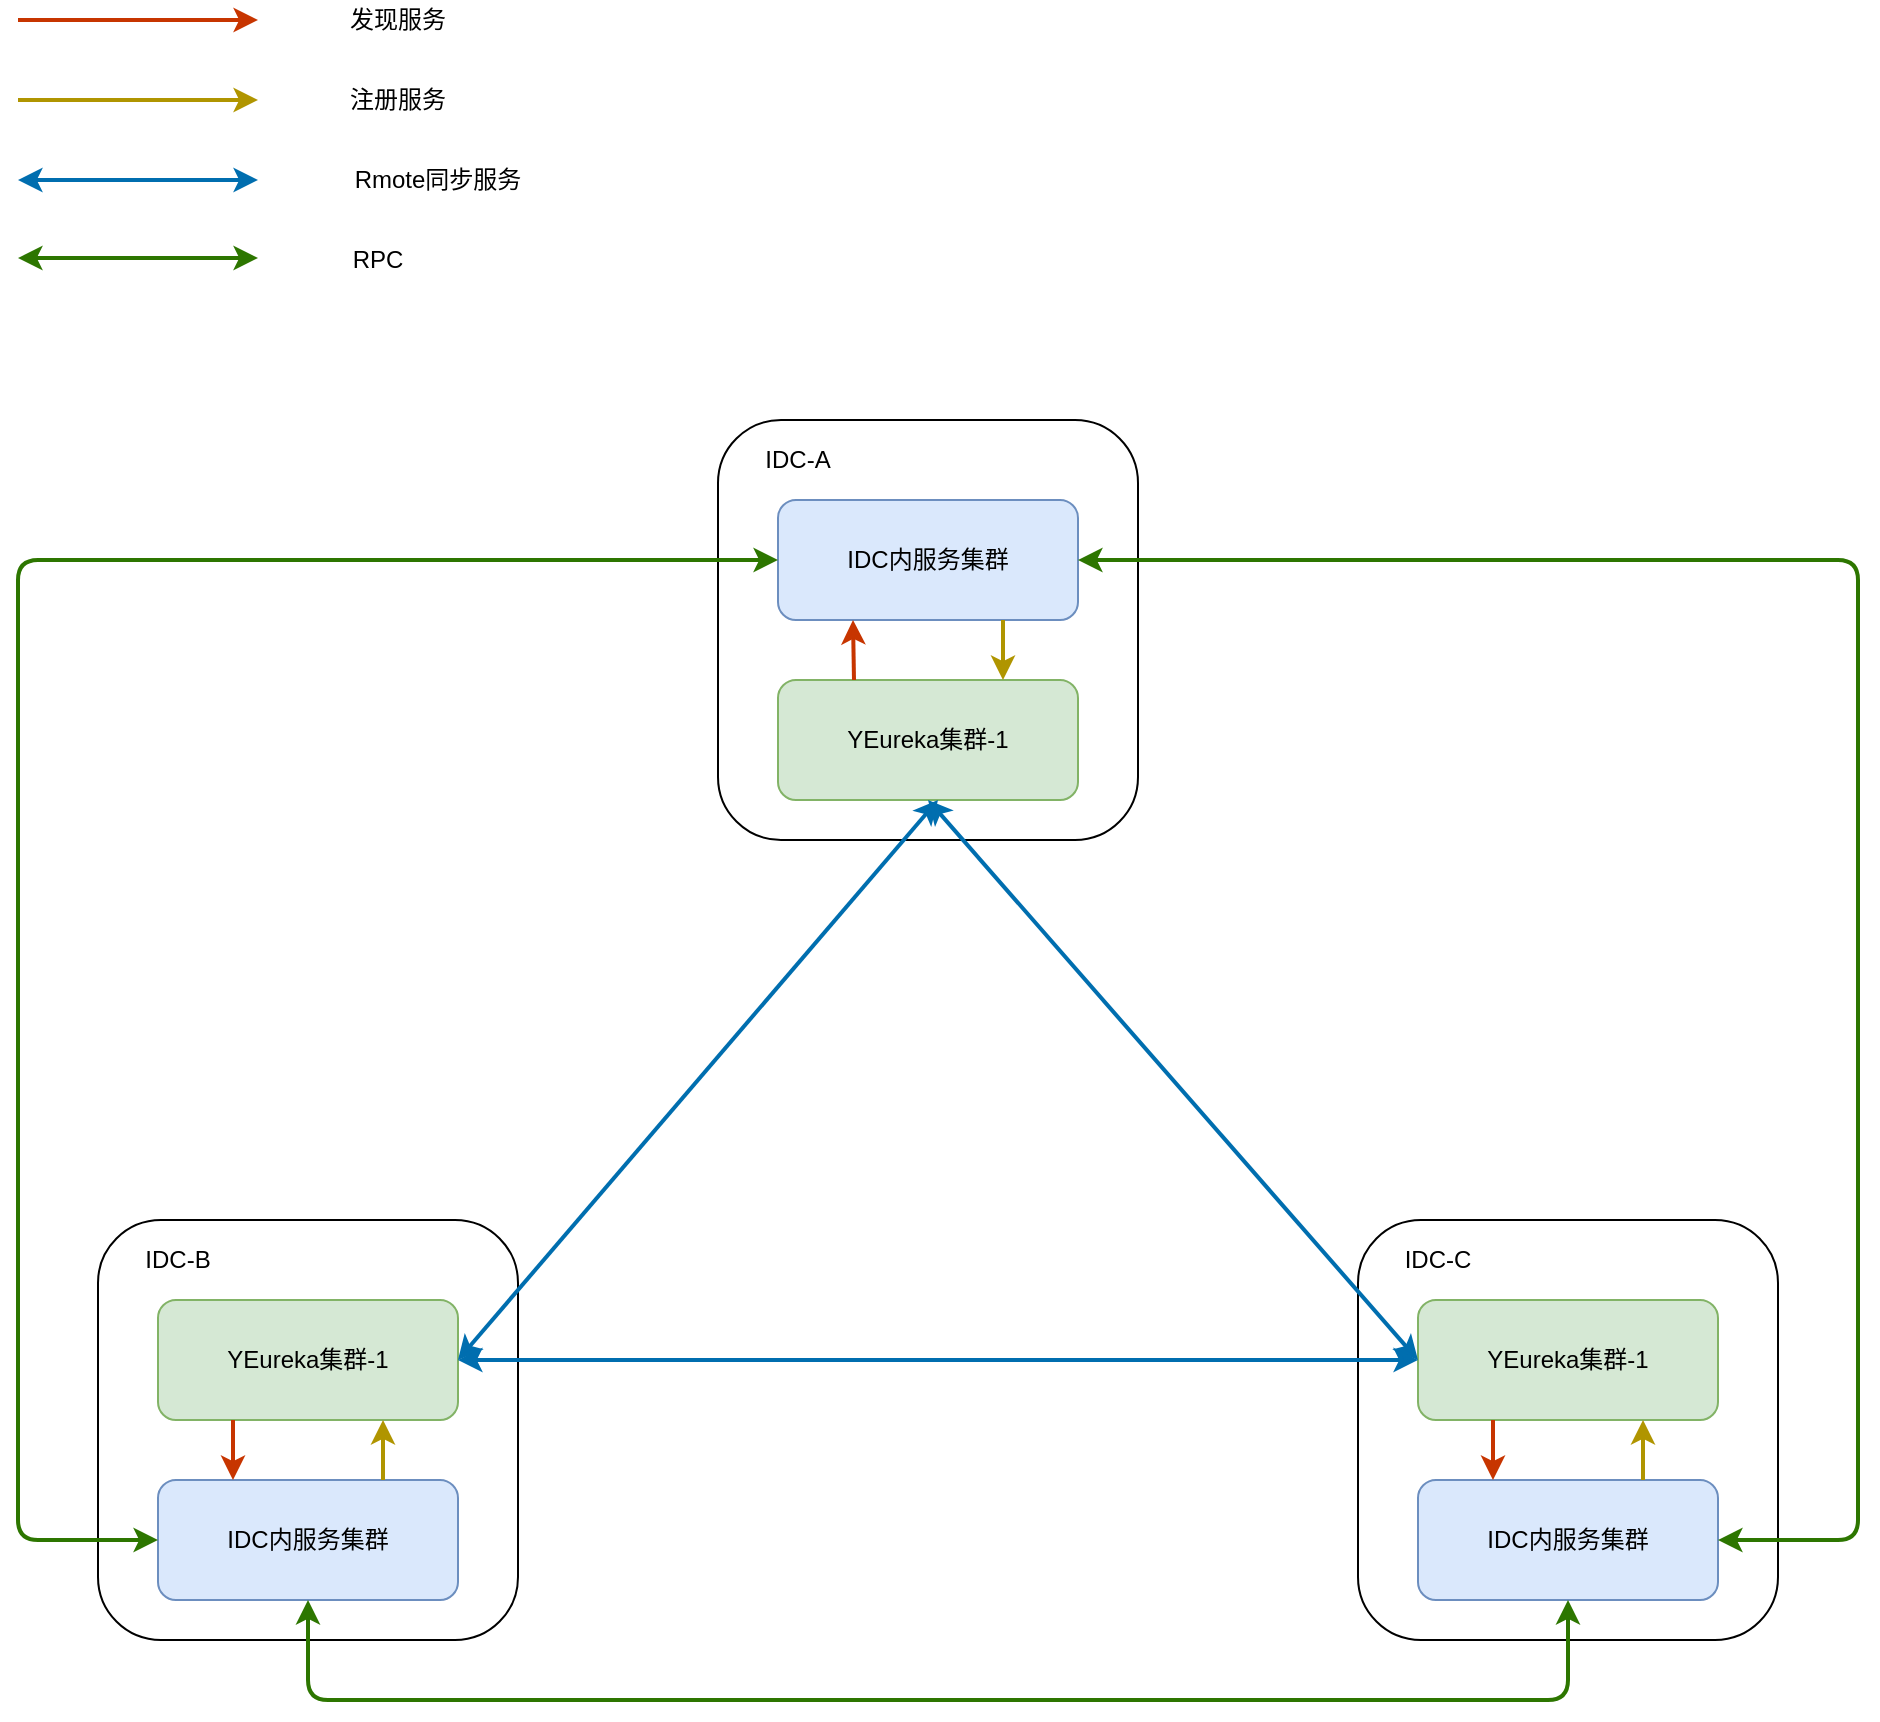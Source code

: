 <mxfile version="13.8.0" type="github">
  <diagram id="oLTQcHycqo5tb6mpDoaT" name="Page-1">
    <mxGraphModel dx="1422" dy="1963" grid="1" gridSize="10" guides="1" tooltips="1" connect="1" arrows="1" fold="1" page="1" pageScale="1" pageWidth="827" pageHeight="1169" math="0" shadow="0">
      <root>
        <mxCell id="0" />
        <mxCell id="1" parent="0" />
        <mxCell id="q3t6tNgOHvqSSlSUGWxc-1" value="" style="rounded=1;whiteSpace=wrap;html=1;" vertex="1" parent="1">
          <mxGeometry x="120" y="480" width="210" height="210" as="geometry" />
        </mxCell>
        <mxCell id="q3t6tNgOHvqSSlSUGWxc-2" value="YEureka集群-1" style="rounded=1;whiteSpace=wrap;html=1;fillColor=#d5e8d4;strokeColor=#82b366;" vertex="1" parent="1">
          <mxGeometry x="150" y="520" width="150" height="60" as="geometry" />
        </mxCell>
        <mxCell id="q3t6tNgOHvqSSlSUGWxc-3" value="IDC内服务集群" style="rounded=1;whiteSpace=wrap;html=1;fillColor=#dae8fc;strokeColor=#6c8ebf;" vertex="1" parent="1">
          <mxGeometry x="150" y="610" width="150" height="60" as="geometry" />
        </mxCell>
        <mxCell id="q3t6tNgOHvqSSlSUGWxc-4" value="IDC-B" style="text;html=1;strokeColor=none;fillColor=none;align=center;verticalAlign=middle;whiteSpace=wrap;rounded=0;" vertex="1" parent="1">
          <mxGeometry x="140" y="490" width="40" height="20" as="geometry" />
        </mxCell>
        <mxCell id="q3t6tNgOHvqSSlSUGWxc-6" value="" style="rounded=1;whiteSpace=wrap;html=1;" vertex="1" parent="1">
          <mxGeometry x="750" y="480" width="210" height="210" as="geometry" />
        </mxCell>
        <mxCell id="q3t6tNgOHvqSSlSUGWxc-7" value="YEureka集群-1" style="rounded=1;whiteSpace=wrap;html=1;fillColor=#d5e8d4;strokeColor=#82b366;" vertex="1" parent="1">
          <mxGeometry x="780" y="520" width="150" height="60" as="geometry" />
        </mxCell>
        <mxCell id="q3t6tNgOHvqSSlSUGWxc-8" value="IDC内服务集群" style="rounded=1;whiteSpace=wrap;html=1;fillColor=#dae8fc;strokeColor=#6c8ebf;" vertex="1" parent="1">
          <mxGeometry x="780" y="610" width="150" height="60" as="geometry" />
        </mxCell>
        <mxCell id="q3t6tNgOHvqSSlSUGWxc-9" value="IDC-C" style="text;html=1;strokeColor=none;fillColor=none;align=center;verticalAlign=middle;whiteSpace=wrap;rounded=0;" vertex="1" parent="1">
          <mxGeometry x="770" y="490" width="40" height="20" as="geometry" />
        </mxCell>
        <mxCell id="q3t6tNgOHvqSSlSUGWxc-10" value="" style="rounded=1;whiteSpace=wrap;html=1;" vertex="1" parent="1">
          <mxGeometry x="430" y="80" width="210" height="210" as="geometry" />
        </mxCell>
        <mxCell id="q3t6tNgOHvqSSlSUGWxc-11" value="IDC内服务集群" style="rounded=1;whiteSpace=wrap;html=1;fillColor=#dae8fc;strokeColor=#6c8ebf;" vertex="1" parent="1">
          <mxGeometry x="460" y="120" width="150" height="60" as="geometry" />
        </mxCell>
        <mxCell id="q3t6tNgOHvqSSlSUGWxc-12" value="YEureka集群-1" style="rounded=1;whiteSpace=wrap;html=1;fillColor=#d5e8d4;strokeColor=#82b366;" vertex="1" parent="1">
          <mxGeometry x="460" y="210" width="150" height="60" as="geometry" />
        </mxCell>
        <mxCell id="q3t6tNgOHvqSSlSUGWxc-13" value="IDC-A" style="text;html=1;strokeColor=none;fillColor=none;align=center;verticalAlign=middle;whiteSpace=wrap;rounded=0;" vertex="1" parent="1">
          <mxGeometry x="450" y="90" width="40" height="20" as="geometry" />
        </mxCell>
        <mxCell id="q3t6tNgOHvqSSlSUGWxc-14" value="" style="endArrow=classic;startArrow=classic;html=1;exitX=1;exitY=0.5;exitDx=0;exitDy=0;strokeWidth=2;fillColor=#1ba1e2;strokeColor=#006EAF;" edge="1" parent="1" source="q3t6tNgOHvqSSlSUGWxc-2">
          <mxGeometry width="50" height="50" relative="1" as="geometry">
            <mxPoint x="490" y="320" as="sourcePoint" />
            <mxPoint x="540" y="270" as="targetPoint" />
          </mxGeometry>
        </mxCell>
        <mxCell id="q3t6tNgOHvqSSlSUGWxc-15" value="" style="endArrow=classic;startArrow=classic;html=1;entryX=0.5;entryY=1;entryDx=0;entryDy=0;exitX=0;exitY=0.5;exitDx=0;exitDy=0;fillColor=#1ba1e2;strokeColor=#006EAF;strokeWidth=2;" edge="1" parent="1" source="q3t6tNgOHvqSSlSUGWxc-7" target="q3t6tNgOHvqSSlSUGWxc-12">
          <mxGeometry width="50" height="50" relative="1" as="geometry">
            <mxPoint x="80" y="430" as="sourcePoint" />
            <mxPoint x="130" y="380" as="targetPoint" />
          </mxGeometry>
        </mxCell>
        <mxCell id="q3t6tNgOHvqSSlSUGWxc-17" value="" style="endArrow=classic;startArrow=classic;html=1;exitX=0;exitY=0.5;exitDx=0;exitDy=0;fillColor=#1ba1e2;strokeColor=#006EAF;strokeWidth=2;" edge="1" parent="1" source="q3t6tNgOHvqSSlSUGWxc-7" target="q3t6tNgOHvqSSlSUGWxc-2">
          <mxGeometry width="50" height="50" relative="1" as="geometry">
            <mxPoint x="790" y="560" as="sourcePoint" />
            <mxPoint x="545" y="280" as="targetPoint" />
          </mxGeometry>
        </mxCell>
        <mxCell id="q3t6tNgOHvqSSlSUGWxc-20" value="" style="endArrow=classic;html=1;strokeWidth=2;entryX=0.25;entryY=1;entryDx=0;entryDy=0;fillColor=#fa6800;strokeColor=#C73500;" edge="1" parent="1" target="q3t6tNgOHvqSSlSUGWxc-11">
          <mxGeometry width="50" height="50" relative="1" as="geometry">
            <mxPoint x="498" y="210" as="sourcePoint" />
            <mxPoint x="550" y="180" as="targetPoint" />
          </mxGeometry>
        </mxCell>
        <mxCell id="q3t6tNgOHvqSSlSUGWxc-21" value="" style="endArrow=classic;html=1;strokeWidth=2;entryX=0.75;entryY=0;entryDx=0;entryDy=0;exitX=0.75;exitY=1;exitDx=0;exitDy=0;fillColor=#e3c800;strokeColor=#B09500;" edge="1" parent="1" source="q3t6tNgOHvqSSlSUGWxc-11" target="q3t6tNgOHvqSSlSUGWxc-12">
          <mxGeometry width="50" height="50" relative="1" as="geometry">
            <mxPoint x="508" y="220" as="sourcePoint" />
            <mxPoint x="507.5" y="190" as="targetPoint" />
          </mxGeometry>
        </mxCell>
        <mxCell id="q3t6tNgOHvqSSlSUGWxc-25" value="" style="endArrow=classic;html=1;strokeWidth=2;entryX=0.25;entryY=0;entryDx=0;entryDy=0;exitX=0.25;exitY=1;exitDx=0;exitDy=0;fillColor=#fa6800;strokeColor=#C73500;" edge="1" parent="1" source="q3t6tNgOHvqSSlSUGWxc-2" target="q3t6tNgOHvqSSlSUGWxc-3">
          <mxGeometry width="50" height="50" relative="1" as="geometry">
            <mxPoint x="120" y="400" as="sourcePoint" />
            <mxPoint x="170" y="350" as="targetPoint" />
          </mxGeometry>
        </mxCell>
        <mxCell id="q3t6tNgOHvqSSlSUGWxc-26" value="" style="endArrow=classic;html=1;strokeWidth=2;entryX=0.75;entryY=1;entryDx=0;entryDy=0;exitX=0.75;exitY=0;exitDx=0;exitDy=0;fillColor=#e3c800;strokeColor=#B09500;" edge="1" parent="1" source="q3t6tNgOHvqSSlSUGWxc-3" target="q3t6tNgOHvqSSlSUGWxc-2">
          <mxGeometry width="50" height="50" relative="1" as="geometry">
            <mxPoint x="390" y="640" as="sourcePoint" />
            <mxPoint x="260" y="350" as="targetPoint" />
          </mxGeometry>
        </mxCell>
        <mxCell id="q3t6tNgOHvqSSlSUGWxc-27" value="" style="endArrow=classic;html=1;strokeWidth=2;entryX=0.25;entryY=0;entryDx=0;entryDy=0;exitX=0.25;exitY=1;exitDx=0;exitDy=0;fillColor=#fa6800;strokeColor=#C73500;" edge="1" parent="1" source="q3t6tNgOHvqSSlSUGWxc-7" target="q3t6tNgOHvqSSlSUGWxc-8">
          <mxGeometry width="50" height="50" relative="1" as="geometry">
            <mxPoint x="197.5" y="590" as="sourcePoint" />
            <mxPoint x="197.5" y="620" as="targetPoint" />
          </mxGeometry>
        </mxCell>
        <mxCell id="q3t6tNgOHvqSSlSUGWxc-28" value="" style="endArrow=classic;html=1;strokeWidth=2;entryX=0.75;entryY=1;entryDx=0;entryDy=0;exitX=0.75;exitY=0;exitDx=0;exitDy=0;fillColor=#e3c800;strokeColor=#B09500;" edge="1" parent="1" source="q3t6tNgOHvqSSlSUGWxc-8" target="q3t6tNgOHvqSSlSUGWxc-7">
          <mxGeometry width="50" height="50" relative="1" as="geometry">
            <mxPoint x="272.5" y="620" as="sourcePoint" />
            <mxPoint x="272.5" y="590" as="targetPoint" />
          </mxGeometry>
        </mxCell>
        <mxCell id="q3t6tNgOHvqSSlSUGWxc-29" value="" style="endArrow=classic;startArrow=classic;html=1;strokeWidth=2;entryX=0;entryY=0.5;entryDx=0;entryDy=0;exitX=0;exitY=0.5;exitDx=0;exitDy=0;fillColor=#60a917;strokeColor=#2D7600;" edge="1" parent="1" source="q3t6tNgOHvqSSlSUGWxc-11" target="q3t6tNgOHvqSSlSUGWxc-3">
          <mxGeometry width="50" height="50" relative="1" as="geometry">
            <mxPoint x="-50" y="590" as="sourcePoint" />
            <mxPoint y="540" as="targetPoint" />
            <Array as="points">
              <mxPoint x="80" y="150" />
              <mxPoint x="80" y="640" />
            </Array>
          </mxGeometry>
        </mxCell>
        <mxCell id="q3t6tNgOHvqSSlSUGWxc-30" value="" style="endArrow=classic;startArrow=classic;html=1;strokeWidth=2;exitX=0.5;exitY=1;exitDx=0;exitDy=0;entryX=0.5;entryY=1;entryDx=0;entryDy=0;fillColor=#60a917;strokeColor=#2D7600;" edge="1" parent="1" source="q3t6tNgOHvqSSlSUGWxc-3" target="q3t6tNgOHvqSSlSUGWxc-8">
          <mxGeometry width="50" height="50" relative="1" as="geometry">
            <mxPoint x="520" y="760" as="sourcePoint" />
            <mxPoint x="570" y="710" as="targetPoint" />
            <Array as="points">
              <mxPoint x="225" y="720" />
              <mxPoint x="855" y="720" />
            </Array>
          </mxGeometry>
        </mxCell>
        <mxCell id="q3t6tNgOHvqSSlSUGWxc-31" value="" style="endArrow=classic;startArrow=classic;html=1;strokeWidth=2;entryX=1;entryY=0.5;entryDx=0;entryDy=0;exitX=1;exitY=0.5;exitDx=0;exitDy=0;fillColor=#60a917;strokeColor=#2D7600;" edge="1" parent="1" source="q3t6tNgOHvqSSlSUGWxc-8" target="q3t6tNgOHvqSSlSUGWxc-11">
          <mxGeometry width="50" height="50" relative="1" as="geometry">
            <mxPoint x="390" y="430" as="sourcePoint" />
            <mxPoint x="440" y="380" as="targetPoint" />
            <Array as="points">
              <mxPoint x="1000" y="640" />
              <mxPoint x="1000" y="150" />
            </Array>
          </mxGeometry>
        </mxCell>
        <mxCell id="q3t6tNgOHvqSSlSUGWxc-33" value="" style="endArrow=classic;startArrow=classic;html=1;strokeWidth=2;fillColor=#1ba1e2;strokeColor=#006EAF;" edge="1" parent="1">
          <mxGeometry width="50" height="50" relative="1" as="geometry">
            <mxPoint x="80" y="-40" as="sourcePoint" />
            <mxPoint x="200" y="-40" as="targetPoint" />
            <Array as="points" />
          </mxGeometry>
        </mxCell>
        <mxCell id="q3t6tNgOHvqSSlSUGWxc-35" value="" style="endArrow=classic;html=1;strokeWidth=2;fillColor=#e3c800;strokeColor=#B09500;" edge="1" parent="1">
          <mxGeometry width="50" height="50" relative="1" as="geometry">
            <mxPoint x="80" y="-80" as="sourcePoint" />
            <mxPoint x="200" y="-80" as="targetPoint" />
          </mxGeometry>
        </mxCell>
        <mxCell id="q3t6tNgOHvqSSlSUGWxc-36" value="" style="endArrow=classic;html=1;strokeWidth=2;fillColor=#fa6800;strokeColor=#C73500;" edge="1" parent="1">
          <mxGeometry width="50" height="50" relative="1" as="geometry">
            <mxPoint x="80" y="-120" as="sourcePoint" />
            <mxPoint x="200" y="-120" as="targetPoint" />
          </mxGeometry>
        </mxCell>
        <mxCell id="q3t6tNgOHvqSSlSUGWxc-37" value="" style="endArrow=classic;startArrow=classic;html=1;strokeWidth=2;fillColor=#60a917;strokeColor=#2D7600;" edge="1" parent="1">
          <mxGeometry width="50" height="50" relative="1" as="geometry">
            <mxPoint x="80" y="-1" as="sourcePoint" />
            <mxPoint x="200" y="-1" as="targetPoint" />
            <Array as="points" />
          </mxGeometry>
        </mxCell>
        <mxCell id="q3t6tNgOHvqSSlSUGWxc-40" value="发现服务" style="text;html=1;strokeColor=none;fillColor=none;align=center;verticalAlign=middle;whiteSpace=wrap;rounded=0;" vertex="1" parent="1">
          <mxGeometry x="240" y="-130" width="60" height="20" as="geometry" />
        </mxCell>
        <mxCell id="q3t6tNgOHvqSSlSUGWxc-41" value="注册服务" style="text;html=1;strokeColor=none;fillColor=none;align=center;verticalAlign=middle;whiteSpace=wrap;rounded=0;" vertex="1" parent="1">
          <mxGeometry x="240" y="-90" width="60" height="20" as="geometry" />
        </mxCell>
        <mxCell id="q3t6tNgOHvqSSlSUGWxc-42" value="Rmote同步服务" style="text;html=1;strokeColor=none;fillColor=none;align=center;verticalAlign=middle;whiteSpace=wrap;rounded=0;" vertex="1" parent="1">
          <mxGeometry x="240" y="-50" width="100" height="20" as="geometry" />
        </mxCell>
        <mxCell id="q3t6tNgOHvqSSlSUGWxc-43" value="RPC" style="text;html=1;strokeColor=none;fillColor=none;align=center;verticalAlign=middle;whiteSpace=wrap;rounded=0;" vertex="1" parent="1">
          <mxGeometry x="240" y="-10" width="40" height="20" as="geometry" />
        </mxCell>
      </root>
    </mxGraphModel>
  </diagram>
</mxfile>
